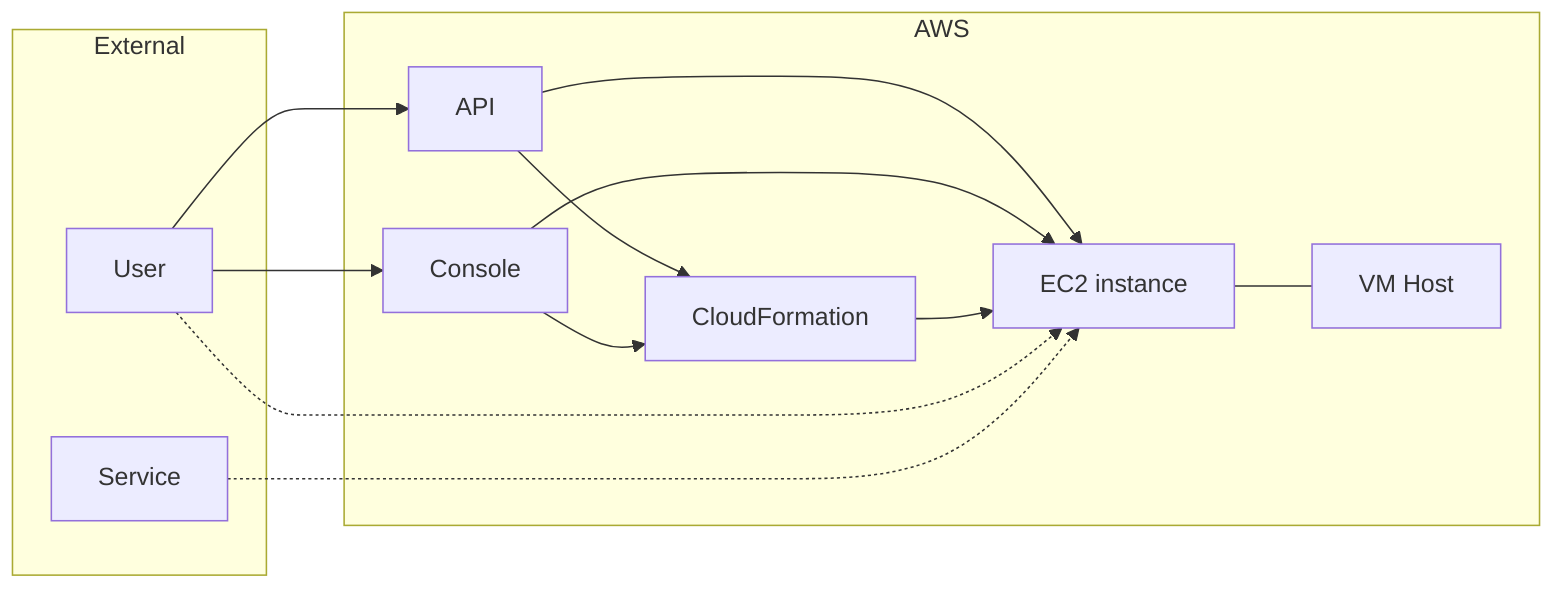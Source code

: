 %% Mermaid AWS EC2 Data Flow Diagram
%% For more information on mermaid, see https://knsv.github.io/mermaid/

graph LR
  subgraph AWS
    instance[EC2 instance]
    vmhost[VM Host]
    api[API]
    console[Console]
    cloudformation[CloudFormation]

    instance --- vmhost
    api --> instance
    console --> instance
    cloudformation --> instance
    api --> cloudformation
    console --> cloudformation
  end
  
  subgraph External
    user[User]
    service[Service]
  end

  user --> api
  user --> console
  user -.-> instance
  service -.-> instance
